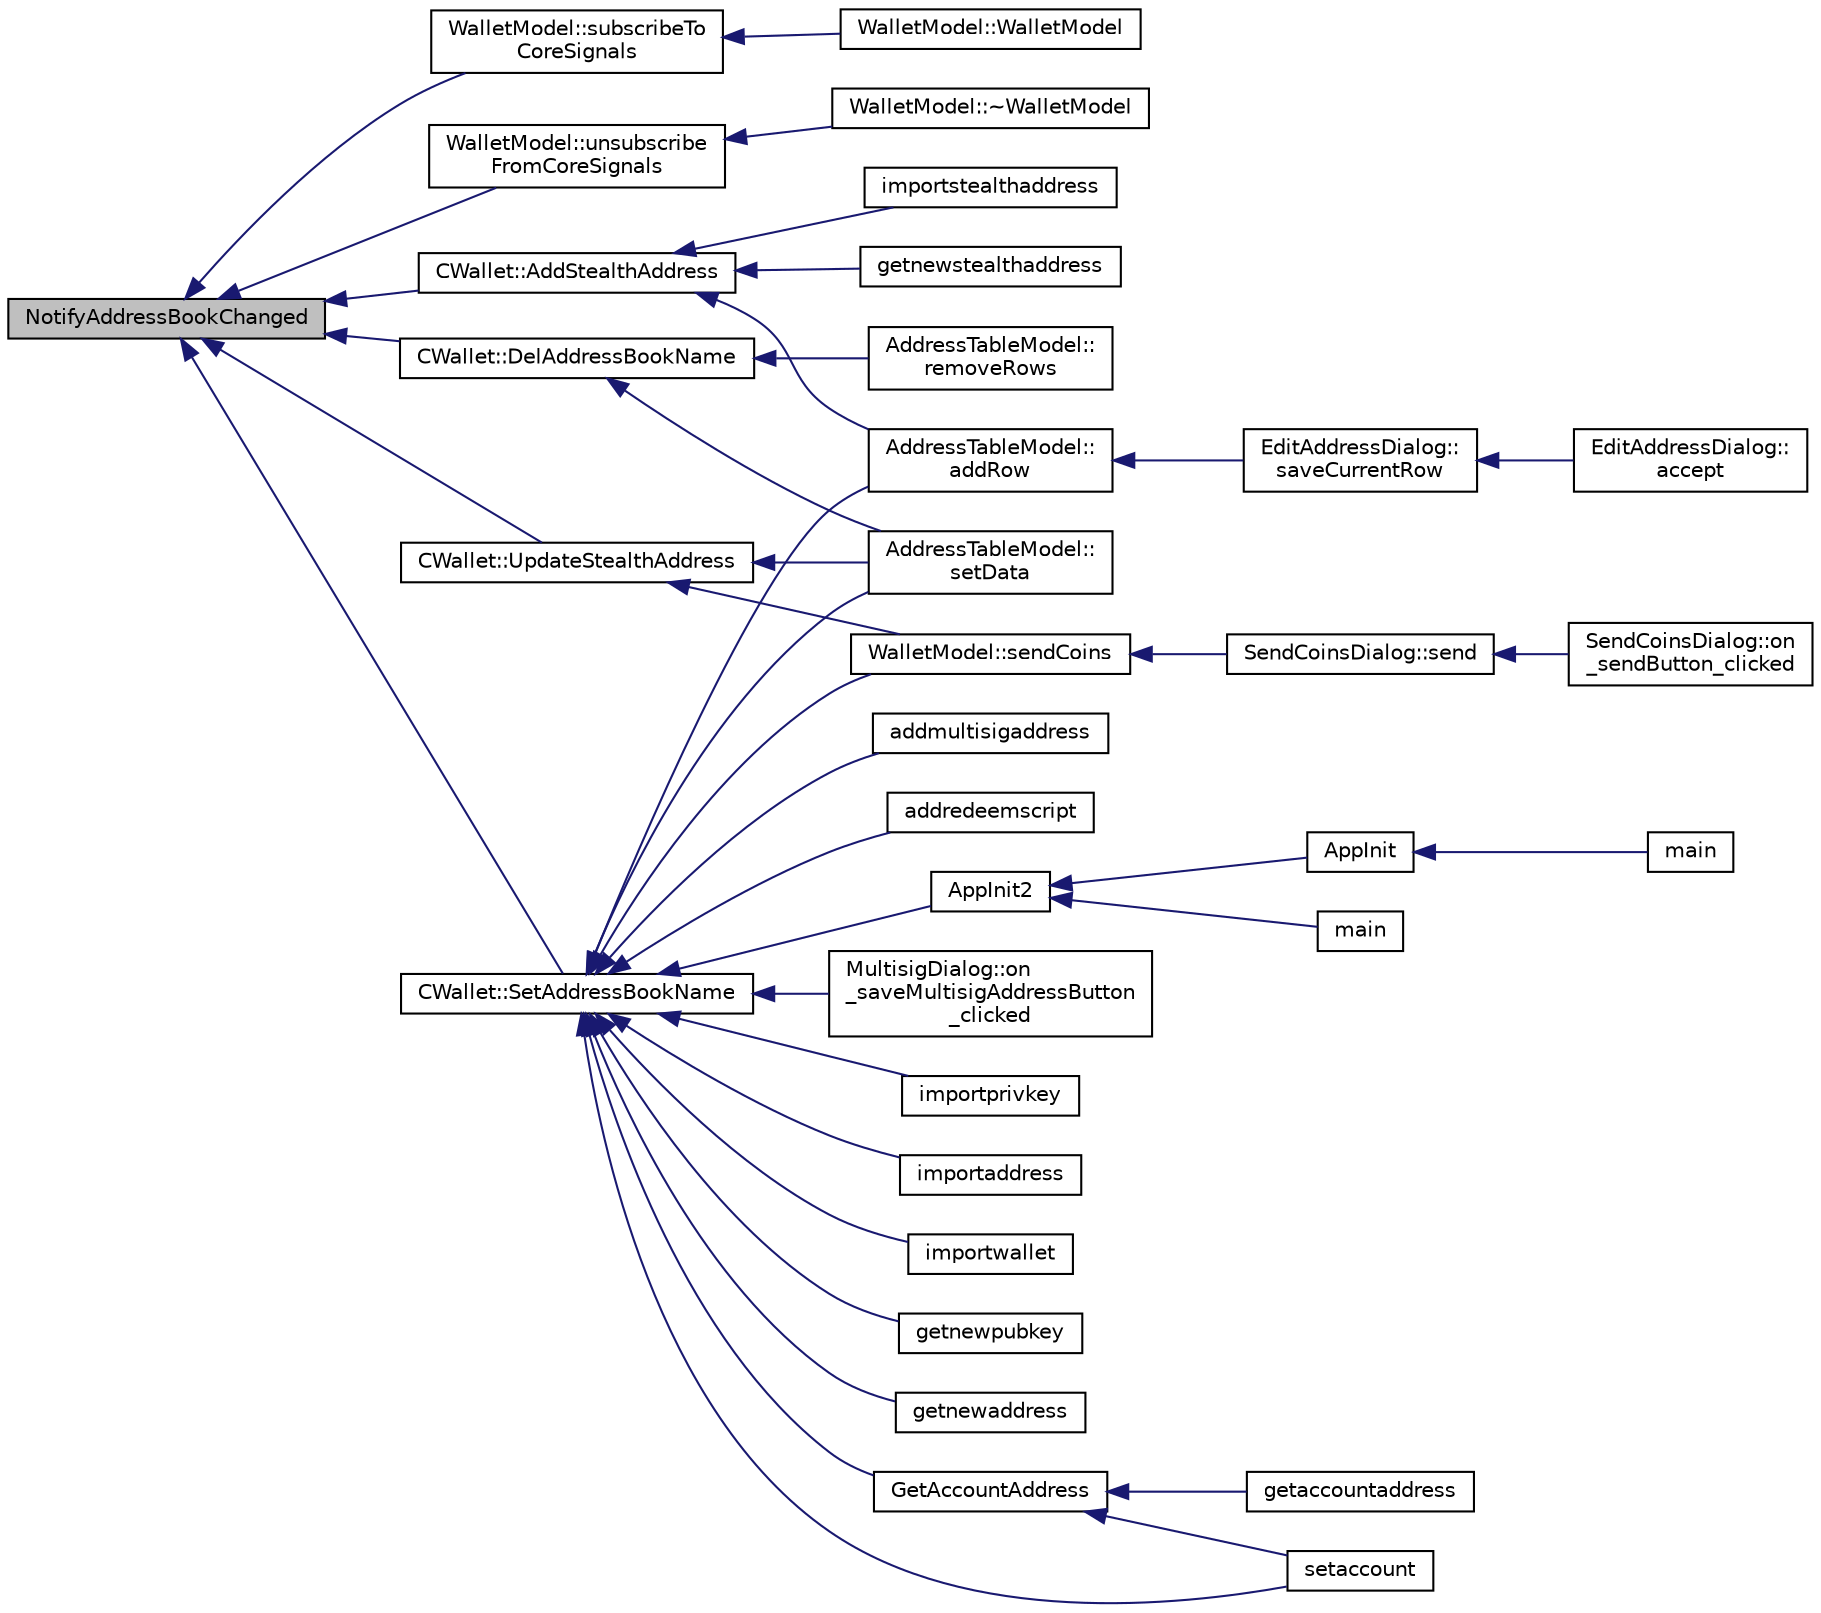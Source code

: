 digraph "NotifyAddressBookChanged"
{
  edge [fontname="Helvetica",fontsize="10",labelfontname="Helvetica",labelfontsize="10"];
  node [fontname="Helvetica",fontsize="10",shape=record];
  rankdir="LR";
  Node5 [label="NotifyAddressBookChanged",height=0.2,width=0.4,color="black", fillcolor="grey75", style="filled", fontcolor="black"];
  Node5 -> Node6 [dir="back",color="midnightblue",fontsize="10",style="solid",fontname="Helvetica"];
  Node6 [label="WalletModel::subscribeTo\lCoreSignals",height=0.2,width=0.4,color="black", fillcolor="white", style="filled",URL="$d4/d27/class_wallet_model.html#afc875c7d3b1ca788f2b4ed842607bac0"];
  Node6 -> Node7 [dir="back",color="midnightblue",fontsize="10",style="solid",fontname="Helvetica"];
  Node7 [label="WalletModel::WalletModel",height=0.2,width=0.4,color="black", fillcolor="white", style="filled",URL="$d4/d27/class_wallet_model.html#af50d9654d2f20e4e4f0789dcb64ad6b1"];
  Node5 -> Node8 [dir="back",color="midnightblue",fontsize="10",style="solid",fontname="Helvetica"];
  Node8 [label="WalletModel::unsubscribe\lFromCoreSignals",height=0.2,width=0.4,color="black", fillcolor="white", style="filled",URL="$d4/d27/class_wallet_model.html#acb20c3e5c1a83ce0ed7f300c3cddee73"];
  Node8 -> Node9 [dir="back",color="midnightblue",fontsize="10",style="solid",fontname="Helvetica"];
  Node9 [label="WalletModel::~WalletModel",height=0.2,width=0.4,color="black", fillcolor="white", style="filled",URL="$d4/d27/class_wallet_model.html#a592c6cf71f62981c2925bbb19e83df8a"];
  Node5 -> Node10 [dir="back",color="midnightblue",fontsize="10",style="solid",fontname="Helvetica"];
  Node10 [label="CWallet::AddStealthAddress",height=0.2,width=0.4,color="black", fillcolor="white", style="filled",URL="$d2/de5/class_c_wallet.html#a19d6a23e37ff619c741b7dfa9279b973"];
  Node10 -> Node11 [dir="back",color="midnightblue",fontsize="10",style="solid",fontname="Helvetica"];
  Node11 [label="AddressTableModel::\laddRow",height=0.2,width=0.4,color="black", fillcolor="white", style="filled",URL="$d9/ded/class_address_table_model.html#a08ab9ae401a18d193f0e39551de81280"];
  Node11 -> Node12 [dir="back",color="midnightblue",fontsize="10",style="solid",fontname="Helvetica"];
  Node12 [label="EditAddressDialog::\lsaveCurrentRow",height=0.2,width=0.4,color="black", fillcolor="white", style="filled",URL="$da/db7/class_edit_address_dialog.html#a8494a551799cd1f4c253e557424c206c"];
  Node12 -> Node13 [dir="back",color="midnightblue",fontsize="10",style="solid",fontname="Helvetica"];
  Node13 [label="EditAddressDialog::\laccept",height=0.2,width=0.4,color="black", fillcolor="white", style="filled",URL="$da/db7/class_edit_address_dialog.html#ac52b71129806bccf6533d0e9441393b6"];
  Node10 -> Node14 [dir="back",color="midnightblue",fontsize="10",style="solid",fontname="Helvetica"];
  Node14 [label="getnewstealthaddress",height=0.2,width=0.4,color="black", fillcolor="white", style="filled",URL="$df/d1d/rpcwallet_8cpp.html#a59139de50de79af3d3960ddbb5ee5340"];
  Node10 -> Node15 [dir="back",color="midnightblue",fontsize="10",style="solid",fontname="Helvetica"];
  Node15 [label="importstealthaddress",height=0.2,width=0.4,color="black", fillcolor="white", style="filled",URL="$df/d1d/rpcwallet_8cpp.html#a4bde25c1b4a97ec6068d2808594c9820"];
  Node5 -> Node16 [dir="back",color="midnightblue",fontsize="10",style="solid",fontname="Helvetica"];
  Node16 [label="CWallet::UpdateStealthAddress",height=0.2,width=0.4,color="black", fillcolor="white", style="filled",URL="$d2/de5/class_c_wallet.html#ae7ab98f84a9f05da46ca943b8f305c85"];
  Node16 -> Node17 [dir="back",color="midnightblue",fontsize="10",style="solid",fontname="Helvetica"];
  Node17 [label="AddressTableModel::\lsetData",height=0.2,width=0.4,color="black", fillcolor="white", style="filled",URL="$d9/ded/class_address_table_model.html#a5c6bd467fd1fc499d126fe2b7380ce5c"];
  Node16 -> Node18 [dir="back",color="midnightblue",fontsize="10",style="solid",fontname="Helvetica"];
  Node18 [label="WalletModel::sendCoins",height=0.2,width=0.4,color="black", fillcolor="white", style="filled",URL="$d4/d27/class_wallet_model.html#a053fb3ff2b8b0347f83e6bb591126746"];
  Node18 -> Node19 [dir="back",color="midnightblue",fontsize="10",style="solid",fontname="Helvetica"];
  Node19 [label="SendCoinsDialog::send",height=0.2,width=0.4,color="black", fillcolor="white", style="filled",URL="$d6/de6/class_send_coins_dialog.html#afd8d436a16ea7dba1276e8fdfdc8b2d3"];
  Node19 -> Node20 [dir="back",color="midnightblue",fontsize="10",style="solid",fontname="Helvetica"];
  Node20 [label="SendCoinsDialog::on\l_sendButton_clicked",height=0.2,width=0.4,color="black", fillcolor="white", style="filled",URL="$d6/de6/class_send_coins_dialog.html#a2cab7cf9ea5040b9e2189297f7d3c764"];
  Node5 -> Node21 [dir="back",color="midnightblue",fontsize="10",style="solid",fontname="Helvetica"];
  Node21 [label="CWallet::SetAddressBookName",height=0.2,width=0.4,color="black", fillcolor="white", style="filled",URL="$d2/de5/class_c_wallet.html#a95d2dd3693db562aa11afbecf33e1276"];
  Node21 -> Node22 [dir="back",color="midnightblue",fontsize="10",style="solid",fontname="Helvetica"];
  Node22 [label="AppInit2",height=0.2,width=0.4,color="black", fillcolor="white", style="filled",URL="$d8/dc0/init_8h.html#a1a4c1bfbf6ba1db77e988b89b9cadfd3",tooltip="Initialize ion. "];
  Node22 -> Node23 [dir="back",color="midnightblue",fontsize="10",style="solid",fontname="Helvetica"];
  Node23 [label="AppInit",height=0.2,width=0.4,color="black", fillcolor="white", style="filled",URL="$d4/d35/iond_8cpp.html#ac59316b767e6984e1285f0531275286b"];
  Node23 -> Node24 [dir="back",color="midnightblue",fontsize="10",style="solid",fontname="Helvetica"];
  Node24 [label="main",height=0.2,width=0.4,color="black", fillcolor="white", style="filled",URL="$d4/d35/iond_8cpp.html#a0ddf1224851353fc92bfbff6f499fa97"];
  Node22 -> Node25 [dir="back",color="midnightblue",fontsize="10",style="solid",fontname="Helvetica"];
  Node25 [label="main",height=0.2,width=0.4,color="black", fillcolor="white", style="filled",URL="$d5/d2d/ion_8cpp.html#a0ddf1224851353fc92bfbff6f499fa97"];
  Node21 -> Node17 [dir="back",color="midnightblue",fontsize="10",style="solid",fontname="Helvetica"];
  Node21 -> Node11 [dir="back",color="midnightblue",fontsize="10",style="solid",fontname="Helvetica"];
  Node21 -> Node26 [dir="back",color="midnightblue",fontsize="10",style="solid",fontname="Helvetica"];
  Node26 [label="MultisigDialog::on\l_saveMultisigAddressButton\l_clicked",height=0.2,width=0.4,color="black", fillcolor="white", style="filled",URL="$d4/df4/class_multisig_dialog.html#a95c9278296354b38696d72eeb62dc09d"];
  Node21 -> Node18 [dir="back",color="midnightblue",fontsize="10",style="solid",fontname="Helvetica"];
  Node21 -> Node27 [dir="back",color="midnightblue",fontsize="10",style="solid",fontname="Helvetica"];
  Node27 [label="importprivkey",height=0.2,width=0.4,color="black", fillcolor="white", style="filled",URL="$dc/dbf/rpcdump_8cpp.html#a3a6fdb974fce01220a895393d444e981"];
  Node21 -> Node28 [dir="back",color="midnightblue",fontsize="10",style="solid",fontname="Helvetica"];
  Node28 [label="importaddress",height=0.2,width=0.4,color="black", fillcolor="white", style="filled",URL="$dc/dbf/rpcdump_8cpp.html#a457bc572859c8265c72a0afd1a6db56c"];
  Node21 -> Node29 [dir="back",color="midnightblue",fontsize="10",style="solid",fontname="Helvetica"];
  Node29 [label="importwallet",height=0.2,width=0.4,color="black", fillcolor="white", style="filled",URL="$dc/dbf/rpcdump_8cpp.html#a2566d5c9dd1938b74e70398cdb3ac5c1"];
  Node21 -> Node30 [dir="back",color="midnightblue",fontsize="10",style="solid",fontname="Helvetica"];
  Node30 [label="getnewpubkey",height=0.2,width=0.4,color="black", fillcolor="white", style="filled",URL="$df/d1d/rpcwallet_8cpp.html#a3f3bb4d519074126a20dd609a6886a72"];
  Node21 -> Node31 [dir="back",color="midnightblue",fontsize="10",style="solid",fontname="Helvetica"];
  Node31 [label="getnewaddress",height=0.2,width=0.4,color="black", fillcolor="white", style="filled",URL="$df/d1d/rpcwallet_8cpp.html#aead824d845d670fbd8f187ebd4f9a535"];
  Node21 -> Node32 [dir="back",color="midnightblue",fontsize="10",style="solid",fontname="Helvetica"];
  Node32 [label="GetAccountAddress",height=0.2,width=0.4,color="black", fillcolor="white", style="filled",URL="$df/d1d/rpcwallet_8cpp.html#af04b341ad8248ac9edce6d3265af86d4"];
  Node32 -> Node33 [dir="back",color="midnightblue",fontsize="10",style="solid",fontname="Helvetica"];
  Node33 [label="getaccountaddress",height=0.2,width=0.4,color="black", fillcolor="white", style="filled",URL="$df/d1d/rpcwallet_8cpp.html#a92145bcb3cfb45eb47dca18f1c94c434"];
  Node32 -> Node34 [dir="back",color="midnightblue",fontsize="10",style="solid",fontname="Helvetica"];
  Node34 [label="setaccount",height=0.2,width=0.4,color="black", fillcolor="white", style="filled",URL="$df/d1d/rpcwallet_8cpp.html#a6bf0dc200554f841a4549a2e5087f699"];
  Node21 -> Node34 [dir="back",color="midnightblue",fontsize="10",style="solid",fontname="Helvetica"];
  Node21 -> Node35 [dir="back",color="midnightblue",fontsize="10",style="solid",fontname="Helvetica"];
  Node35 [label="addmultisigaddress",height=0.2,width=0.4,color="black", fillcolor="white", style="filled",URL="$df/d1d/rpcwallet_8cpp.html#a01e8a83cbd4209f10c71719383d7ca2d"];
  Node21 -> Node36 [dir="back",color="midnightblue",fontsize="10",style="solid",fontname="Helvetica"];
  Node36 [label="addredeemscript",height=0.2,width=0.4,color="black", fillcolor="white", style="filled",URL="$df/d1d/rpcwallet_8cpp.html#a6bdf3775b3749a2b216576b62af4f801"];
  Node5 -> Node37 [dir="back",color="midnightblue",fontsize="10",style="solid",fontname="Helvetica"];
  Node37 [label="CWallet::DelAddressBookName",height=0.2,width=0.4,color="black", fillcolor="white", style="filled",URL="$d2/de5/class_c_wallet.html#ac21ad6cf1271b08f0392259643ef5804"];
  Node37 -> Node17 [dir="back",color="midnightblue",fontsize="10",style="solid",fontname="Helvetica"];
  Node37 -> Node38 [dir="back",color="midnightblue",fontsize="10",style="solid",fontname="Helvetica"];
  Node38 [label="AddressTableModel::\lremoveRows",height=0.2,width=0.4,color="black", fillcolor="white", style="filled",URL="$d9/ded/class_address_table_model.html#a682e6e3374d65543e49769906c8916e5"];
}
